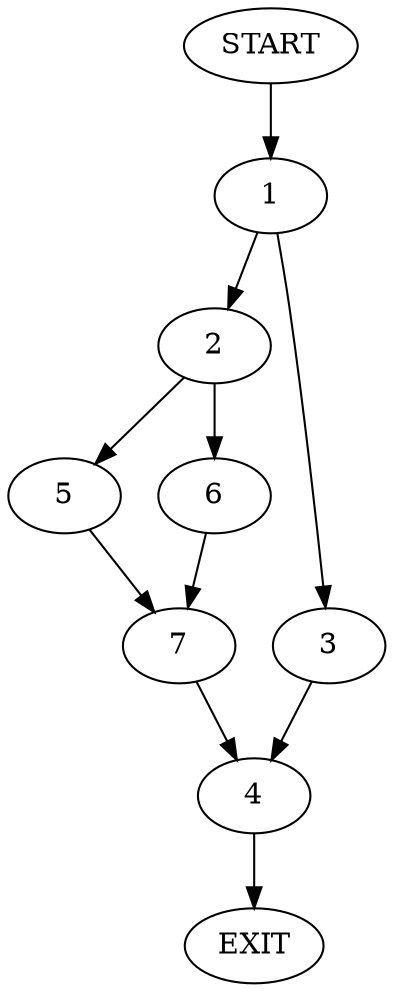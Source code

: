 digraph {
0 [label="START"]
8 [label="EXIT"]
0 -> 1
1 -> 2
1 -> 3
3 -> 4
2 -> 5
2 -> 6
4 -> 8
5 -> 7
6 -> 7
7 -> 4
}
